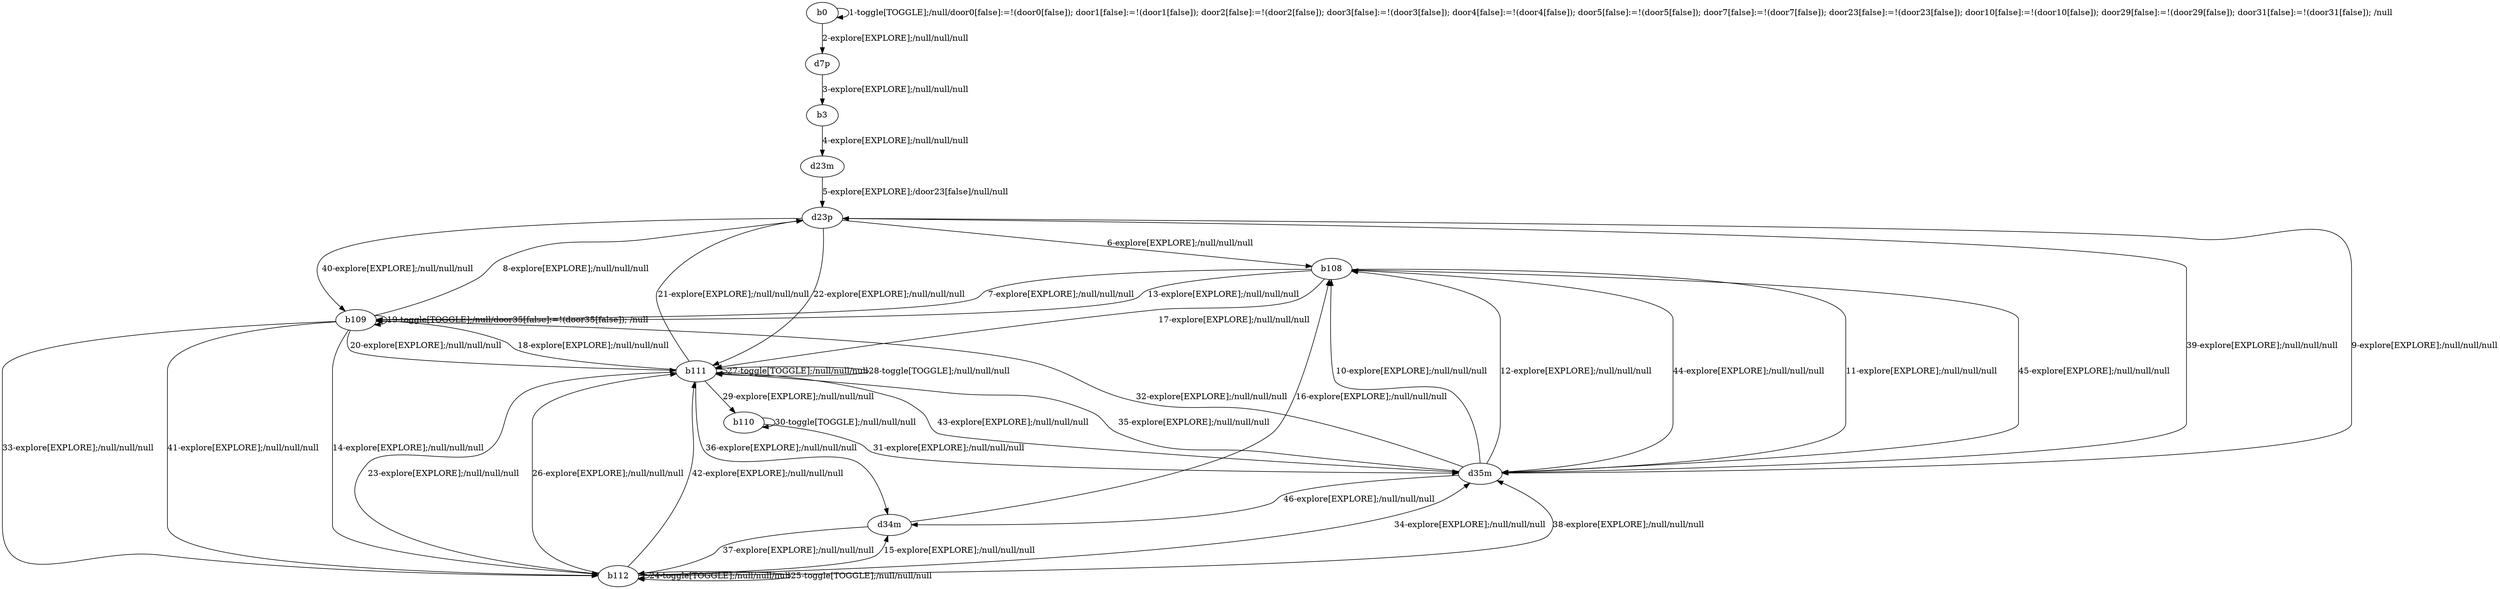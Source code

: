 # Total number of goals covered by this test: 1
# b109 --> d23p

digraph g {
"b0" -> "b0" [label = "1-toggle[TOGGLE];/null/door0[false]:=!(door0[false]); door1[false]:=!(door1[false]); door2[false]:=!(door2[false]); door3[false]:=!(door3[false]); door4[false]:=!(door4[false]); door5[false]:=!(door5[false]); door7[false]:=!(door7[false]); door23[false]:=!(door23[false]); door10[false]:=!(door10[false]); door29[false]:=!(door29[false]); door31[false]:=!(door31[false]); /null"];
"b0" -> "d7p" [label = "2-explore[EXPLORE];/null/null/null"];
"d7p" -> "b3" [label = "3-explore[EXPLORE];/null/null/null"];
"b3" -> "d23m" [label = "4-explore[EXPLORE];/null/null/null"];
"d23m" -> "d23p" [label = "5-explore[EXPLORE];/door23[false]/null/null"];
"d23p" -> "b108" [label = "6-explore[EXPLORE];/null/null/null"];
"b108" -> "b109" [label = "7-explore[EXPLORE];/null/null/null"];
"b109" -> "d23p" [label = "8-explore[EXPLORE];/null/null/null"];
"d23p" -> "d35m" [label = "9-explore[EXPLORE];/null/null/null"];
"d35m" -> "b108" [label = "10-explore[EXPLORE];/null/null/null"];
"b108" -> "d35m" [label = "11-explore[EXPLORE];/null/null/null"];
"d35m" -> "b108" [label = "12-explore[EXPLORE];/null/null/null"];
"b108" -> "b109" [label = "13-explore[EXPLORE];/null/null/null"];
"b109" -> "b112" [label = "14-explore[EXPLORE];/null/null/null"];
"b112" -> "d34m" [label = "15-explore[EXPLORE];/null/null/null"];
"d34m" -> "b108" [label = "16-explore[EXPLORE];/null/null/null"];
"b108" -> "b111" [label = "17-explore[EXPLORE];/null/null/null"];
"b111" -> "b109" [label = "18-explore[EXPLORE];/null/null/null"];
"b109" -> "b109" [label = "19-toggle[TOGGLE];/null/door35[false]:=!(door35[false]); /null"];
"b109" -> "b111" [label = "20-explore[EXPLORE];/null/null/null"];
"b111" -> "d23p" [label = "21-explore[EXPLORE];/null/null/null"];
"d23p" -> "b111" [label = "22-explore[EXPLORE];/null/null/null"];
"b111" -> "b112" [label = "23-explore[EXPLORE];/null/null/null"];
"b112" -> "b112" [label = "24-toggle[TOGGLE];/null/null/null"];
"b112" -> "b112" [label = "25-toggle[TOGGLE];/null/null/null"];
"b112" -> "b111" [label = "26-explore[EXPLORE];/null/null/null"];
"b111" -> "b111" [label = "27-toggle[TOGGLE];/null/null/null"];
"b111" -> "b111" [label = "28-toggle[TOGGLE];/null/null/null"];
"b111" -> "b110" [label = "29-explore[EXPLORE];/null/null/null"];
"b110" -> "b110" [label = "30-toggle[TOGGLE];/null/null/null"];
"b110" -> "d35m" [label = "31-explore[EXPLORE];/null/null/null"];
"d35m" -> "b109" [label = "32-explore[EXPLORE];/null/null/null"];
"b109" -> "b112" [label = "33-explore[EXPLORE];/null/null/null"];
"b112" -> "d35m" [label = "34-explore[EXPLORE];/null/null/null"];
"d35m" -> "b111" [label = "35-explore[EXPLORE];/null/null/null"];
"b111" -> "d34m" [label = "36-explore[EXPLORE];/null/null/null"];
"d34m" -> "b112" [label = "37-explore[EXPLORE];/null/null/null"];
"b112" -> "d35m" [label = "38-explore[EXPLORE];/null/null/null"];
"d35m" -> "d23p" [label = "39-explore[EXPLORE];/null/null/null"];
"d23p" -> "b109" [label = "40-explore[EXPLORE];/null/null/null"];
"b109" -> "b112" [label = "41-explore[EXPLORE];/null/null/null"];
"b112" -> "b111" [label = "42-explore[EXPLORE];/null/null/null"];
"b111" -> "d35m" [label = "43-explore[EXPLORE];/null/null/null"];
"d35m" -> "b108" [label = "44-explore[EXPLORE];/null/null/null"];
"b108" -> "d35m" [label = "45-explore[EXPLORE];/null/null/null"];
"d35m" -> "d34m" [label = "46-explore[EXPLORE];/null/null/null"];
}